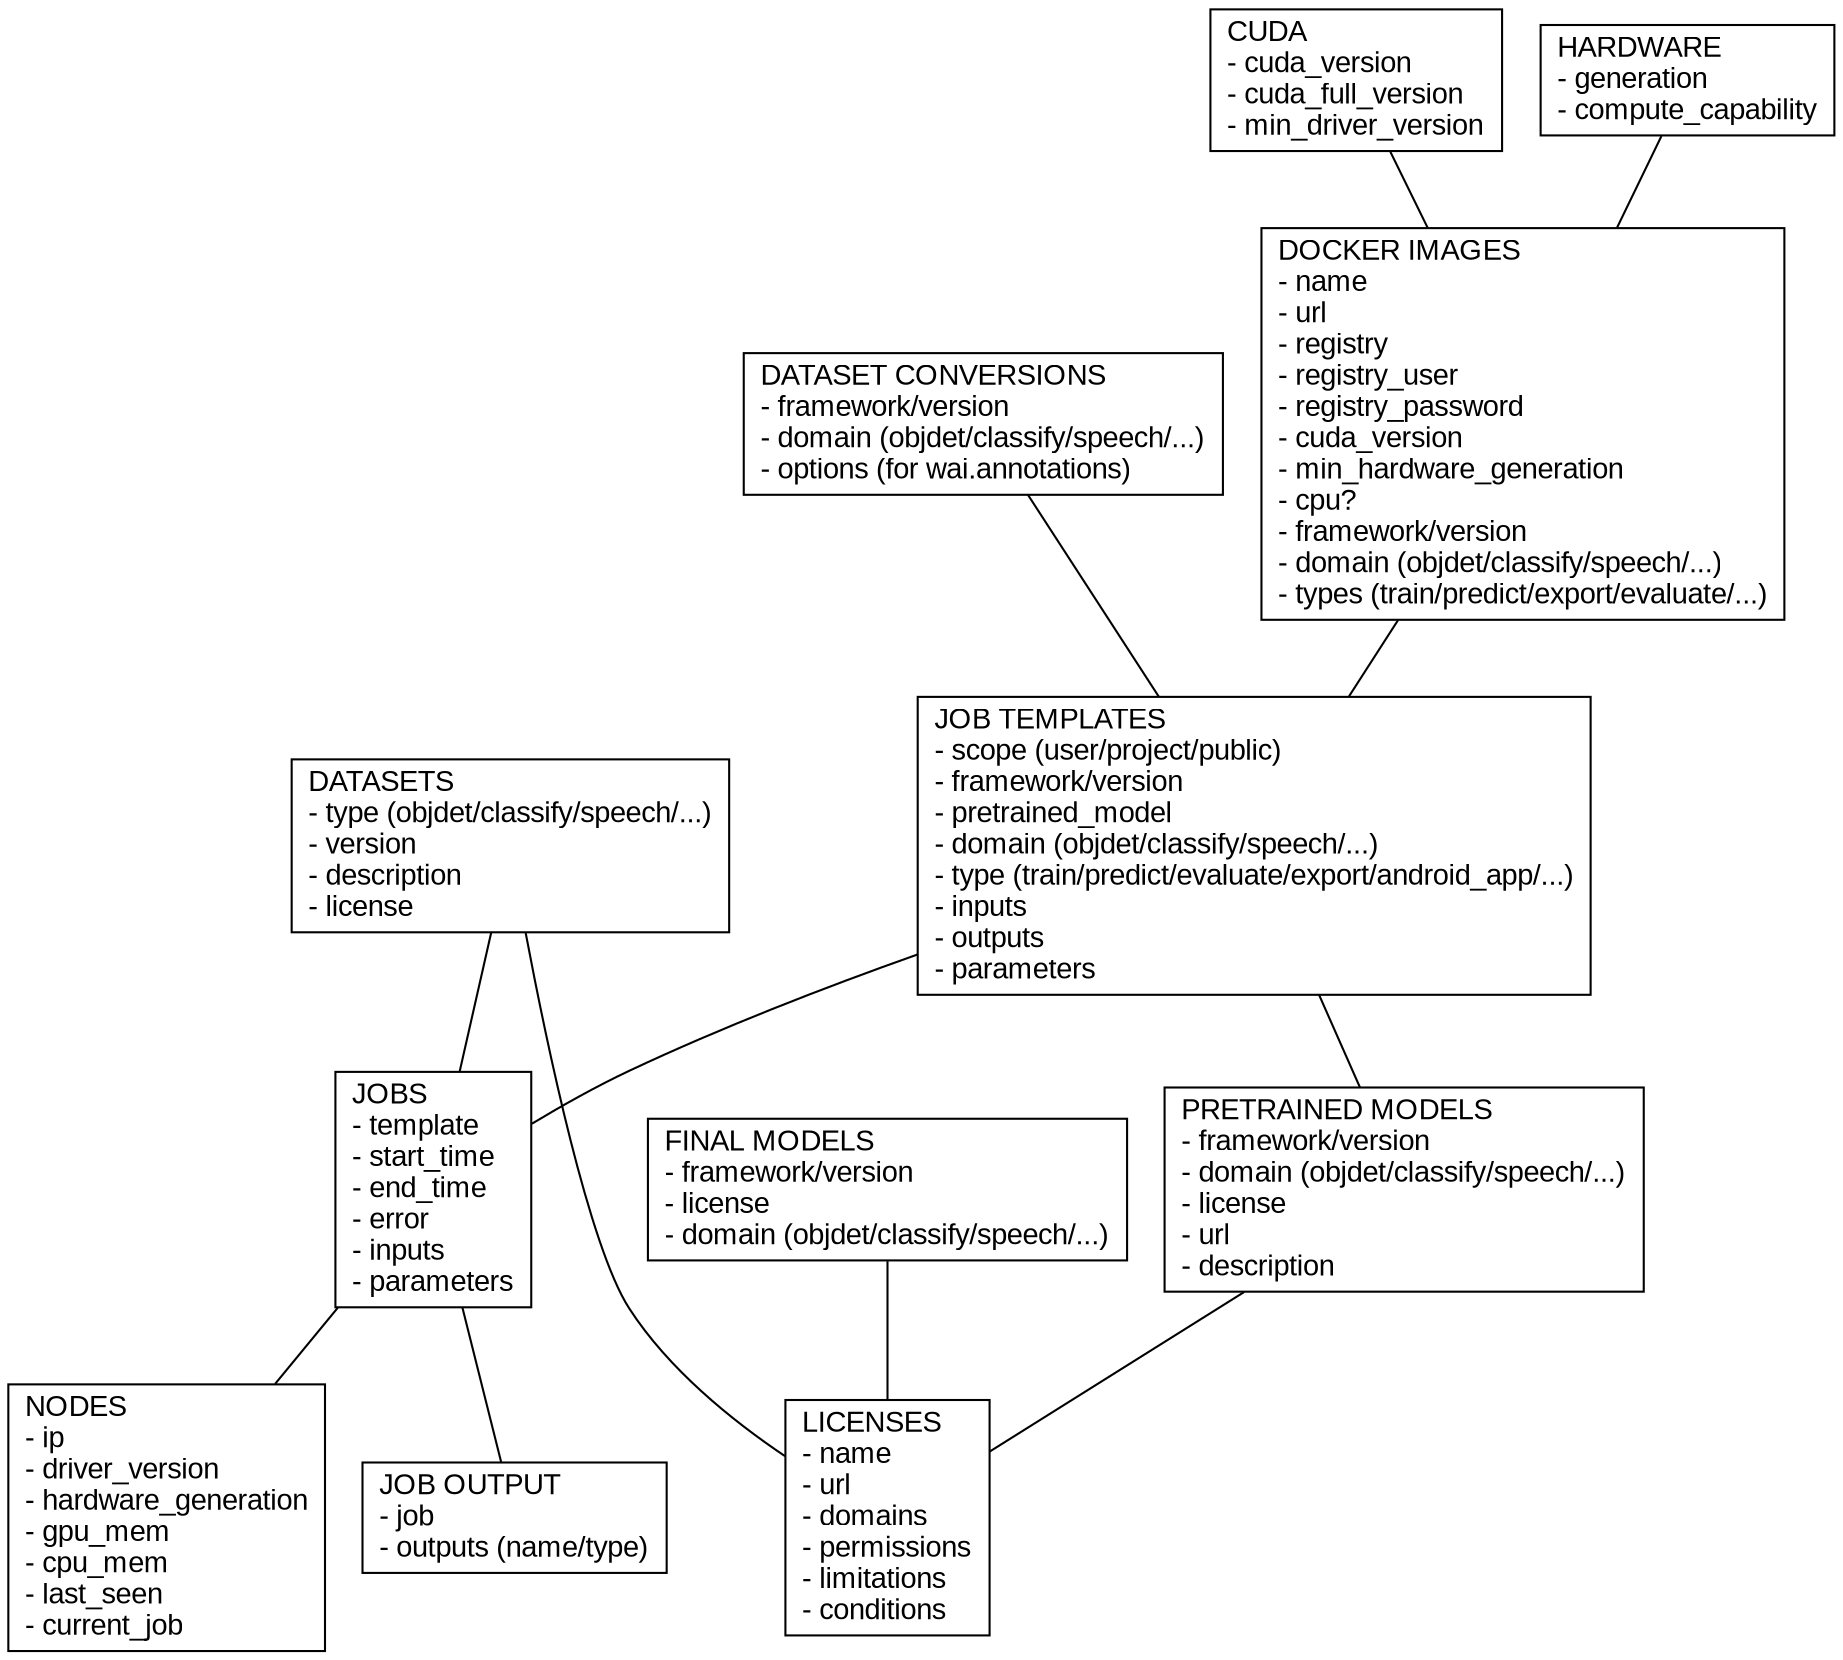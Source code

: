 graph {

  node [shape=record fontname=Arial];

  cuda [label = "CUDA\l- cuda_version\l- cuda_full_version\l- min_driver_version"];
  hardware [label = "HARDWARE\l- generation\l- compute_capability"];
  licenses [label = "LICENSES\l- name\l- url\l- domains\l- permissions\l- limitations\l- conditions\l"];
  datasets [label = "DATASETS\l- type (objdet/classify/speech/...)\l- version\l- description\l- license\l"];
  dataset_conversions [label = "DATASET CONVERSIONS\l- framework/version\l- domain (objdet/classify/speech/...)\l- options (for wai.annotations)\l"];
  pretrained_models [label = "PRETRAINED MODELS\l- framework/version\l- domain (objdet/classify/speech/...)\l- license\l- url\l- description\l"];
  final_models [label = "FINAL MODELS\l- framework/version\l- license\l- domain (objdet/classify/speech/...)"];
  nodes [label = "NODES\l- ip\l- driver_version\l- hardware_generation\l- gpu_mem\l- cpu_mem\l- last_seen\l- current_job\l"];
  jobs [label = "JOBS\l- template\l- start_time\l- end_time\l- error\l- inputs\l- parameters\l"];
  job_templates [label = "JOB TEMPLATES\l- scope (user/project/public)\l- framework/version\l- pretrained_model\l- domain (objdet/classify/speech/...)\l- type (train/predict/evaluate/export/android_app/...)\l- inputs\l- outputs\l- parameters\l"];
  job_output [label = "JOB OUTPUT\l- job\l- outputs (name/type)\l"];
  //job_visualization [label = "JOB VISUALIZATION\l- job\l- template\l"];
  //job_visualization_templates [label = "JOB VISUALIZATION TEMPLATES\leg Tensorboard"];
  docker_images [label = "DOCKER IMAGES\l- name\l- url\l- registry\l- registry_user\l- registry_password\l- cuda_version\l- min_hardware_generation\l- cpu?\l- framework/version\l- domain (objdet/classify/speech/...)\l- types (train/predict/export/evaluate/...)"];
  //temp_downloads [label = "TEMP DOWNLOADS"];

  cuda -- docker_images;
  hardware -- docker_images;
  datasets -- licenses;
  datasets -- jobs;
  pretrained_models -- licenses;
  final_models -- licenses;
  job_templates -- jobs;
  jobs -- job_output;
  jobs -- nodes;
  //job_output -- job_visualization;
  //job_visualization_templates -- job_visualization;
  //job_visualization_templates -- docker_images;
  docker_images -- job_templates;
  dataset_conversions -- job_templates;
  job_templates -- pretrained_models;
}
